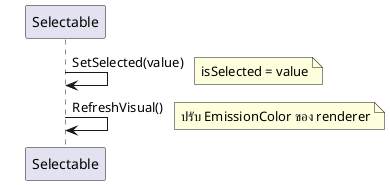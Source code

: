 ﻿@startuml
    skinparam Shadowing false
    skinparam ParticipantPadding 20

    participant Selectable

    Selectable -> Selectable : SetSelected(value)
    note right: isSelected = value
    Selectable -> Selectable : RefreshVisual()
    note right: ปรับ EmissionColor ของ renderer

@enduml